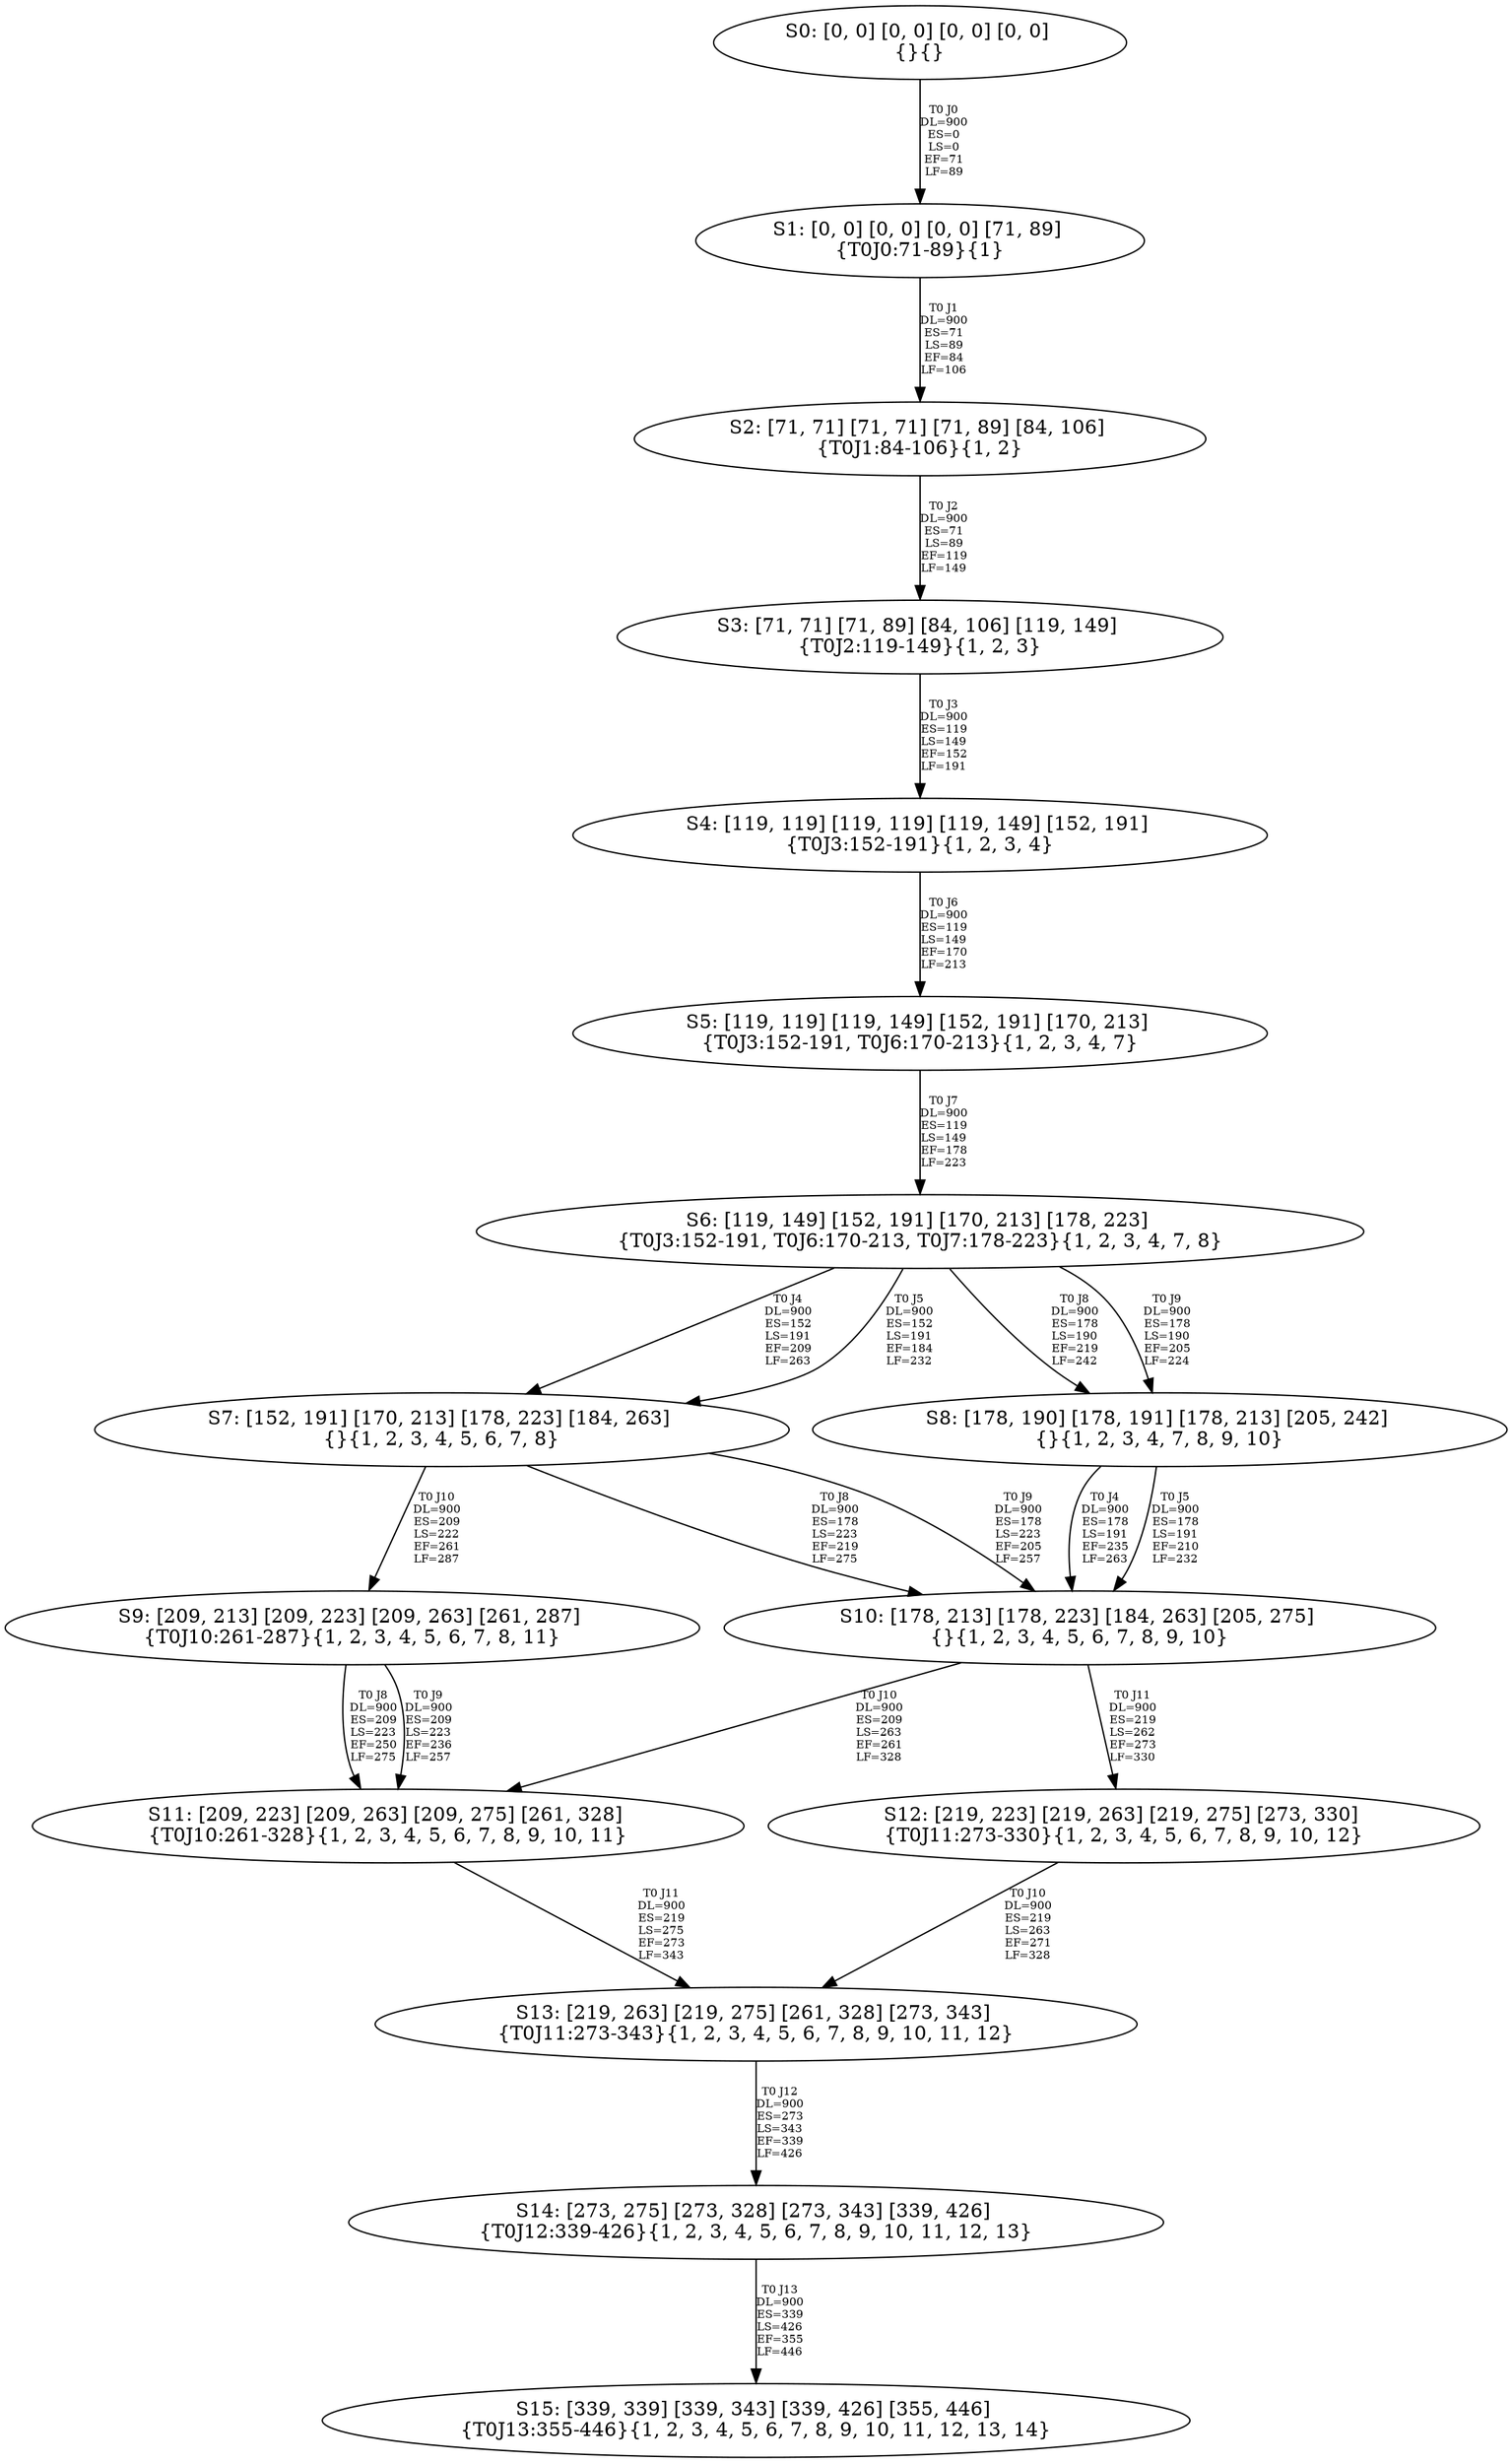 digraph {
	S0[label="S0: [0, 0] [0, 0] [0, 0] [0, 0] \n{}{}"];
	S1[label="S1: [0, 0] [0, 0] [0, 0] [71, 89] \n{T0J0:71-89}{1}"];
	S2[label="S2: [71, 71] [71, 71] [71, 89] [84, 106] \n{T0J1:84-106}{1, 2}"];
	S3[label="S3: [71, 71] [71, 89] [84, 106] [119, 149] \n{T0J2:119-149}{1, 2, 3}"];
	S4[label="S4: [119, 119] [119, 119] [119, 149] [152, 191] \n{T0J3:152-191}{1, 2, 3, 4}"];
	S5[label="S5: [119, 119] [119, 149] [152, 191] [170, 213] \n{T0J3:152-191, T0J6:170-213}{1, 2, 3, 4, 7}"];
	S6[label="S6: [119, 149] [152, 191] [170, 213] [178, 223] \n{T0J3:152-191, T0J6:170-213, T0J7:178-223}{1, 2, 3, 4, 7, 8}"];
	S7[label="S7: [152, 191] [170, 213] [178, 223] [184, 263] \n{}{1, 2, 3, 4, 5, 6, 7, 8}"];
	S8[label="S8: [178, 190] [178, 191] [178, 213] [205, 242] \n{}{1, 2, 3, 4, 7, 8, 9, 10}"];
	S9[label="S9: [209, 213] [209, 223] [209, 263] [261, 287] \n{T0J10:261-287}{1, 2, 3, 4, 5, 6, 7, 8, 11}"];
	S10[label="S10: [178, 213] [178, 223] [184, 263] [205, 275] \n{}{1, 2, 3, 4, 5, 6, 7, 8, 9, 10}"];
	S11[label="S11: [209, 223] [209, 263] [209, 275] [261, 328] \n{T0J10:261-328}{1, 2, 3, 4, 5, 6, 7, 8, 9, 10, 11}"];
	S12[label="S12: [219, 223] [219, 263] [219, 275] [273, 330] \n{T0J11:273-330}{1, 2, 3, 4, 5, 6, 7, 8, 9, 10, 12}"];
	S13[label="S13: [219, 263] [219, 275] [261, 328] [273, 343] \n{T0J11:273-343}{1, 2, 3, 4, 5, 6, 7, 8, 9, 10, 11, 12}"];
	S14[label="S14: [273, 275] [273, 328] [273, 343] [339, 426] \n{T0J12:339-426}{1, 2, 3, 4, 5, 6, 7, 8, 9, 10, 11, 12, 13}"];
	S15[label="S15: [339, 339] [339, 343] [339, 426] [355, 446] \n{T0J13:355-446}{1, 2, 3, 4, 5, 6, 7, 8, 9, 10, 11, 12, 13, 14}"];
	S0 -> S1[label="T0 J0\nDL=900\nES=0\nLS=0\nEF=71\nLF=89",fontsize=8];
	S1 -> S2[label="T0 J1\nDL=900\nES=71\nLS=89\nEF=84\nLF=106",fontsize=8];
	S2 -> S3[label="T0 J2\nDL=900\nES=71\nLS=89\nEF=119\nLF=149",fontsize=8];
	S3 -> S4[label="T0 J3\nDL=900\nES=119\nLS=149\nEF=152\nLF=191",fontsize=8];
	S4 -> S5[label="T0 J6\nDL=900\nES=119\nLS=149\nEF=170\nLF=213",fontsize=8];
	S5 -> S6[label="T0 J7\nDL=900\nES=119\nLS=149\nEF=178\nLF=223",fontsize=8];
	S6 -> S7[label="T0 J4\nDL=900\nES=152\nLS=191\nEF=209\nLF=263",fontsize=8];
	S6 -> S7[label="T0 J5\nDL=900\nES=152\nLS=191\nEF=184\nLF=232",fontsize=8];
	S6 -> S8[label="T0 J8\nDL=900\nES=178\nLS=190\nEF=219\nLF=242",fontsize=8];
	S6 -> S8[label="T0 J9\nDL=900\nES=178\nLS=190\nEF=205\nLF=224",fontsize=8];
	S7 -> S10[label="T0 J8\nDL=900\nES=178\nLS=223\nEF=219\nLF=275",fontsize=8];
	S7 -> S10[label="T0 J9\nDL=900\nES=178\nLS=223\nEF=205\nLF=257",fontsize=8];
	S7 -> S9[label="T0 J10\nDL=900\nES=209\nLS=222\nEF=261\nLF=287",fontsize=8];
	S8 -> S10[label="T0 J4\nDL=900\nES=178\nLS=191\nEF=235\nLF=263",fontsize=8];
	S8 -> S10[label="T0 J5\nDL=900\nES=178\nLS=191\nEF=210\nLF=232",fontsize=8];
	S9 -> S11[label="T0 J8\nDL=900\nES=209\nLS=223\nEF=250\nLF=275",fontsize=8];
	S9 -> S11[label="T0 J9\nDL=900\nES=209\nLS=223\nEF=236\nLF=257",fontsize=8];
	S10 -> S11[label="T0 J10\nDL=900\nES=209\nLS=263\nEF=261\nLF=328",fontsize=8];
	S10 -> S12[label="T0 J11\nDL=900\nES=219\nLS=262\nEF=273\nLF=330",fontsize=8];
	S11 -> S13[label="T0 J11\nDL=900\nES=219\nLS=275\nEF=273\nLF=343",fontsize=8];
	S12 -> S13[label="T0 J10\nDL=900\nES=219\nLS=263\nEF=271\nLF=328",fontsize=8];
	S13 -> S14[label="T0 J12\nDL=900\nES=273\nLS=343\nEF=339\nLF=426",fontsize=8];
	S14 -> S15[label="T0 J13\nDL=900\nES=339\nLS=426\nEF=355\nLF=446",fontsize=8];
}
